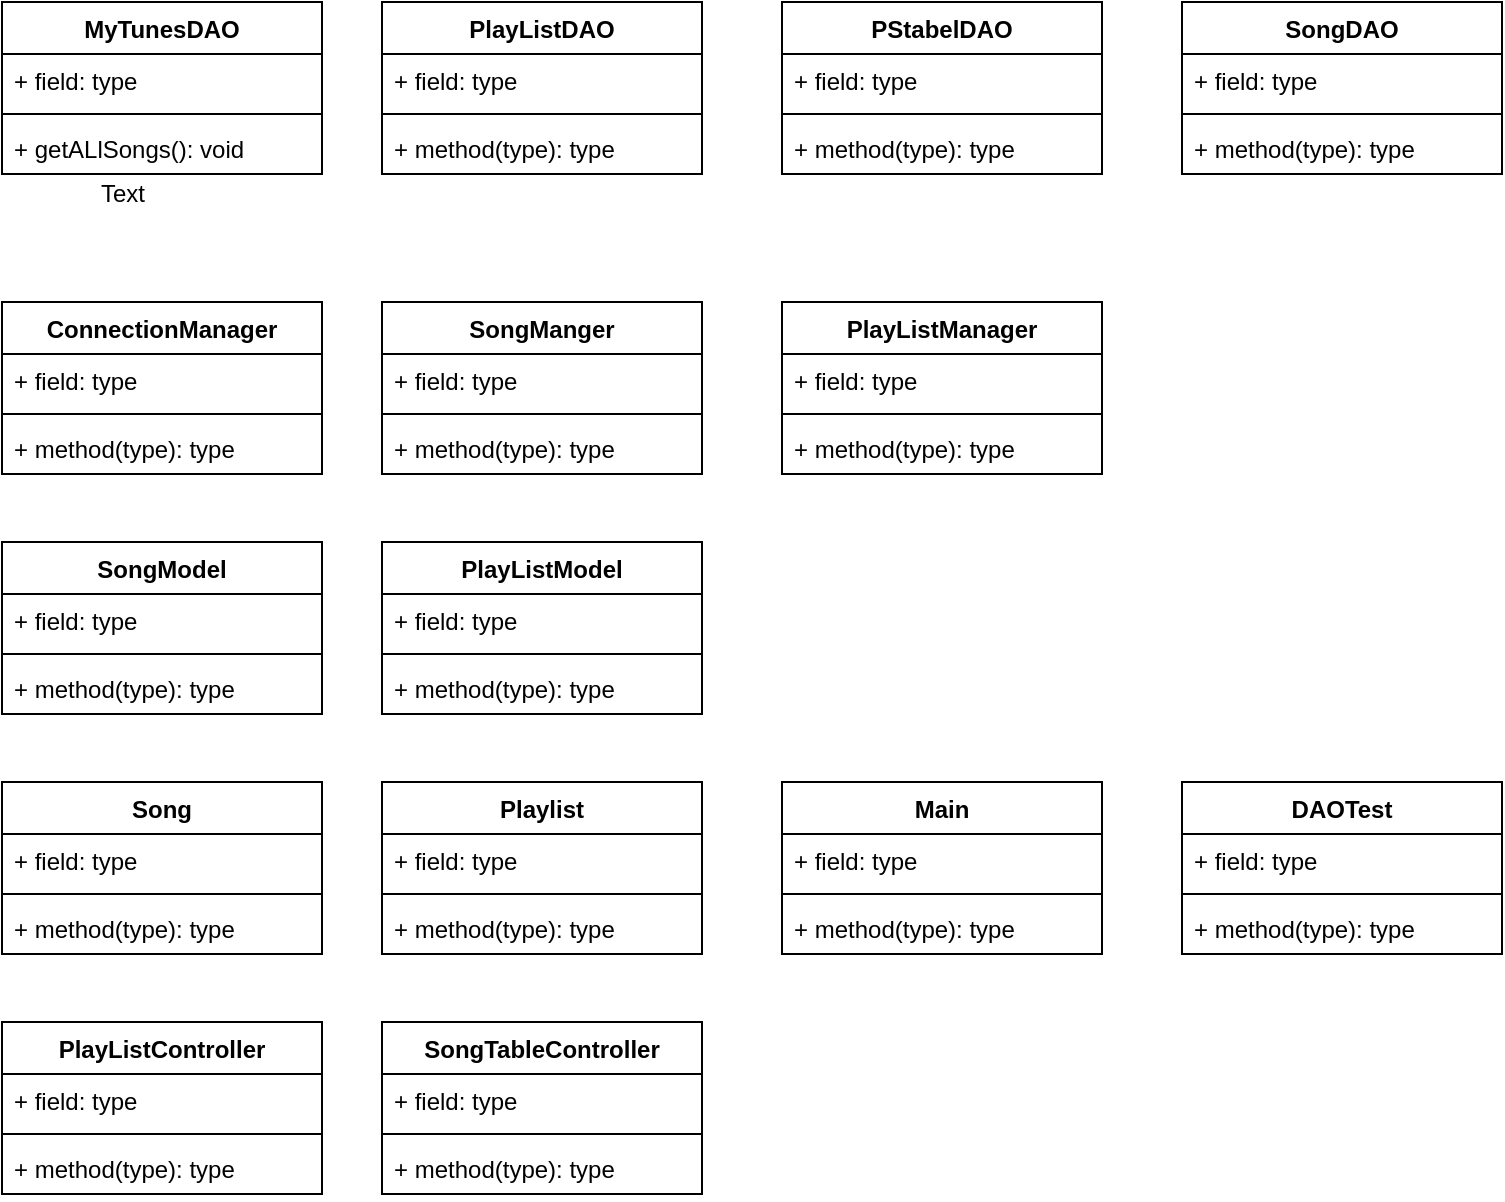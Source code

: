 <mxfile version="15.9.6" type="device"><diagram id="gUXkjXB3IcUq_erIYNJb" name="Page-1"><mxGraphModel dx="782" dy="460" grid="1" gridSize="10" guides="1" tooltips="1" connect="1" arrows="1" fold="1" page="1" pageScale="1" pageWidth="850" pageHeight="1100" math="0" shadow="0"><root><mxCell id="0"/><mxCell id="1" parent="0"/><mxCell id="qLNpRDDWJKRZtRUFgRu4-61" value="PlayListDAO" style="swimlane;fontStyle=1;align=center;verticalAlign=top;childLayout=stackLayout;horizontal=1;startSize=26;horizontalStack=0;resizeParent=1;resizeParentMax=0;resizeLast=0;collapsible=1;marginBottom=0;" vertex="1" parent="1"><mxGeometry x="200" y="10" width="160" height="86" as="geometry"/></mxCell><mxCell id="qLNpRDDWJKRZtRUFgRu4-62" value="+ field: type" style="text;strokeColor=none;fillColor=none;align=left;verticalAlign=top;spacingLeft=4;spacingRight=4;overflow=hidden;rotatable=0;points=[[0,0.5],[1,0.5]];portConstraint=eastwest;" vertex="1" parent="qLNpRDDWJKRZtRUFgRu4-61"><mxGeometry y="26" width="160" height="26" as="geometry"/></mxCell><mxCell id="qLNpRDDWJKRZtRUFgRu4-63" value="" style="line;strokeWidth=1;fillColor=none;align=left;verticalAlign=middle;spacingTop=-1;spacingLeft=3;spacingRight=3;rotatable=0;labelPosition=right;points=[];portConstraint=eastwest;" vertex="1" parent="qLNpRDDWJKRZtRUFgRu4-61"><mxGeometry y="52" width="160" height="8" as="geometry"/></mxCell><mxCell id="qLNpRDDWJKRZtRUFgRu4-64" value="+ method(type): type" style="text;strokeColor=none;fillColor=none;align=left;verticalAlign=top;spacingLeft=4;spacingRight=4;overflow=hidden;rotatable=0;points=[[0,0.5],[1,0.5]];portConstraint=eastwest;" vertex="1" parent="qLNpRDDWJKRZtRUFgRu4-61"><mxGeometry y="60" width="160" height="26" as="geometry"/></mxCell><mxCell id="qLNpRDDWJKRZtRUFgRu4-65" value="SongManger" style="swimlane;fontStyle=1;align=center;verticalAlign=top;childLayout=stackLayout;horizontal=1;startSize=26;horizontalStack=0;resizeParent=1;resizeParentMax=0;resizeLast=0;collapsible=1;marginBottom=0;" vertex="1" parent="1"><mxGeometry x="200" y="160" width="160" height="86" as="geometry"><mxRectangle x="20" y="10" width="100" height="26" as="alternateBounds"/></mxGeometry></mxCell><mxCell id="qLNpRDDWJKRZtRUFgRu4-66" value="+ field: type" style="text;strokeColor=none;fillColor=none;align=left;verticalAlign=top;spacingLeft=4;spacingRight=4;overflow=hidden;rotatable=0;points=[[0,0.5],[1,0.5]];portConstraint=eastwest;" vertex="1" parent="qLNpRDDWJKRZtRUFgRu4-65"><mxGeometry y="26" width="160" height="26" as="geometry"/></mxCell><mxCell id="qLNpRDDWJKRZtRUFgRu4-67" value="" style="line;strokeWidth=1;fillColor=none;align=left;verticalAlign=middle;spacingTop=-1;spacingLeft=3;spacingRight=3;rotatable=0;labelPosition=right;points=[];portConstraint=eastwest;" vertex="1" parent="qLNpRDDWJKRZtRUFgRu4-65"><mxGeometry y="52" width="160" height="8" as="geometry"/></mxCell><mxCell id="qLNpRDDWJKRZtRUFgRu4-68" value="+ method(type): type" style="text;strokeColor=none;fillColor=none;align=left;verticalAlign=top;spacingLeft=4;spacingRight=4;overflow=hidden;rotatable=0;points=[[0,0.5],[1,0.5]];portConstraint=eastwest;" vertex="1" parent="qLNpRDDWJKRZtRUFgRu4-65"><mxGeometry y="60" width="160" height="26" as="geometry"/></mxCell><mxCell id="qLNpRDDWJKRZtRUFgRu4-73" value="Playlist" style="swimlane;fontStyle=1;align=center;verticalAlign=top;childLayout=stackLayout;horizontal=1;startSize=26;horizontalStack=0;resizeParent=1;resizeParentMax=0;resizeLast=0;collapsible=1;marginBottom=0;" vertex="1" parent="1"><mxGeometry x="200" y="400" width="160" height="86" as="geometry"/></mxCell><mxCell id="qLNpRDDWJKRZtRUFgRu4-74" value="+ field: type" style="text;strokeColor=none;fillColor=none;align=left;verticalAlign=top;spacingLeft=4;spacingRight=4;overflow=hidden;rotatable=0;points=[[0,0.5],[1,0.5]];portConstraint=eastwest;" vertex="1" parent="qLNpRDDWJKRZtRUFgRu4-73"><mxGeometry y="26" width="160" height="26" as="geometry"/></mxCell><mxCell id="qLNpRDDWJKRZtRUFgRu4-75" value="" style="line;strokeWidth=1;fillColor=none;align=left;verticalAlign=middle;spacingTop=-1;spacingLeft=3;spacingRight=3;rotatable=0;labelPosition=right;points=[];portConstraint=eastwest;" vertex="1" parent="qLNpRDDWJKRZtRUFgRu4-73"><mxGeometry y="52" width="160" height="8" as="geometry"/></mxCell><mxCell id="qLNpRDDWJKRZtRUFgRu4-76" value="+ method(type): type" style="text;strokeColor=none;fillColor=none;align=left;verticalAlign=top;spacingLeft=4;spacingRight=4;overflow=hidden;rotatable=0;points=[[0,0.5],[1,0.5]];portConstraint=eastwest;" vertex="1" parent="qLNpRDDWJKRZtRUFgRu4-73"><mxGeometry y="60" width="160" height="26" as="geometry"/></mxCell><mxCell id="qLNpRDDWJKRZtRUFgRu4-77" value="Main" style="swimlane;fontStyle=1;align=center;verticalAlign=top;childLayout=stackLayout;horizontal=1;startSize=26;horizontalStack=0;resizeParent=1;resizeParentMax=0;resizeLast=0;collapsible=1;marginBottom=0;" vertex="1" parent="1"><mxGeometry x="400" y="400" width="160" height="86" as="geometry"/></mxCell><mxCell id="qLNpRDDWJKRZtRUFgRu4-78" value="+ field: type" style="text;strokeColor=none;fillColor=none;align=left;verticalAlign=top;spacingLeft=4;spacingRight=4;overflow=hidden;rotatable=0;points=[[0,0.5],[1,0.5]];portConstraint=eastwest;" vertex="1" parent="qLNpRDDWJKRZtRUFgRu4-77"><mxGeometry y="26" width="160" height="26" as="geometry"/></mxCell><mxCell id="qLNpRDDWJKRZtRUFgRu4-79" value="" style="line;strokeWidth=1;fillColor=none;align=left;verticalAlign=middle;spacingTop=-1;spacingLeft=3;spacingRight=3;rotatable=0;labelPosition=right;points=[];portConstraint=eastwest;" vertex="1" parent="qLNpRDDWJKRZtRUFgRu4-77"><mxGeometry y="52" width="160" height="8" as="geometry"/></mxCell><mxCell id="qLNpRDDWJKRZtRUFgRu4-80" value="+ method(type): type" style="text;strokeColor=none;fillColor=none;align=left;verticalAlign=top;spacingLeft=4;spacingRight=4;overflow=hidden;rotatable=0;points=[[0,0.5],[1,0.5]];portConstraint=eastwest;" vertex="1" parent="qLNpRDDWJKRZtRUFgRu4-77"><mxGeometry y="60" width="160" height="26" as="geometry"/></mxCell><mxCell id="qLNpRDDWJKRZtRUFgRu4-81" value="DAOTest" style="swimlane;fontStyle=1;align=center;verticalAlign=top;childLayout=stackLayout;horizontal=1;startSize=26;horizontalStack=0;resizeParent=1;resizeParentMax=0;resizeLast=0;collapsible=1;marginBottom=0;" vertex="1" parent="1"><mxGeometry x="600" y="400" width="160" height="86" as="geometry"/></mxCell><mxCell id="qLNpRDDWJKRZtRUFgRu4-82" value="+ field: type" style="text;strokeColor=none;fillColor=none;align=left;verticalAlign=top;spacingLeft=4;spacingRight=4;overflow=hidden;rotatable=0;points=[[0,0.5],[1,0.5]];portConstraint=eastwest;" vertex="1" parent="qLNpRDDWJKRZtRUFgRu4-81"><mxGeometry y="26" width="160" height="26" as="geometry"/></mxCell><mxCell id="qLNpRDDWJKRZtRUFgRu4-83" value="" style="line;strokeWidth=1;fillColor=none;align=left;verticalAlign=middle;spacingTop=-1;spacingLeft=3;spacingRight=3;rotatable=0;labelPosition=right;points=[];portConstraint=eastwest;" vertex="1" parent="qLNpRDDWJKRZtRUFgRu4-81"><mxGeometry y="52" width="160" height="8" as="geometry"/></mxCell><mxCell id="qLNpRDDWJKRZtRUFgRu4-84" value="+ method(type): type" style="text;strokeColor=none;fillColor=none;align=left;verticalAlign=top;spacingLeft=4;spacingRight=4;overflow=hidden;rotatable=0;points=[[0,0.5],[1,0.5]];portConstraint=eastwest;" vertex="1" parent="qLNpRDDWJKRZtRUFgRu4-81"><mxGeometry y="60" width="160" height="26" as="geometry"/></mxCell><mxCell id="qLNpRDDWJKRZtRUFgRu4-85" value="SongTableController" style="swimlane;fontStyle=1;align=center;verticalAlign=top;childLayout=stackLayout;horizontal=1;startSize=26;horizontalStack=0;resizeParent=1;resizeParentMax=0;resizeLast=0;collapsible=1;marginBottom=0;" vertex="1" parent="1"><mxGeometry x="200" y="520" width="160" height="86" as="geometry"/></mxCell><mxCell id="qLNpRDDWJKRZtRUFgRu4-86" value="+ field: type" style="text;strokeColor=none;fillColor=none;align=left;verticalAlign=top;spacingLeft=4;spacingRight=4;overflow=hidden;rotatable=0;points=[[0,0.5],[1,0.5]];portConstraint=eastwest;" vertex="1" parent="qLNpRDDWJKRZtRUFgRu4-85"><mxGeometry y="26" width="160" height="26" as="geometry"/></mxCell><mxCell id="qLNpRDDWJKRZtRUFgRu4-87" value="" style="line;strokeWidth=1;fillColor=none;align=left;verticalAlign=middle;spacingTop=-1;spacingLeft=3;spacingRight=3;rotatable=0;labelPosition=right;points=[];portConstraint=eastwest;" vertex="1" parent="qLNpRDDWJKRZtRUFgRu4-85"><mxGeometry y="52" width="160" height="8" as="geometry"/></mxCell><mxCell id="qLNpRDDWJKRZtRUFgRu4-88" value="+ method(type): type" style="text;strokeColor=none;fillColor=none;align=left;verticalAlign=top;spacingLeft=4;spacingRight=4;overflow=hidden;rotatable=0;points=[[0,0.5],[1,0.5]];portConstraint=eastwest;" vertex="1" parent="qLNpRDDWJKRZtRUFgRu4-85"><mxGeometry y="60" width="160" height="26" as="geometry"/></mxCell><mxCell id="qLNpRDDWJKRZtRUFgRu4-89" value="SongDAO" style="swimlane;fontStyle=1;align=center;verticalAlign=top;childLayout=stackLayout;horizontal=1;startSize=26;horizontalStack=0;resizeParent=1;resizeParentMax=0;resizeLast=0;collapsible=1;marginBottom=0;" vertex="1" parent="1"><mxGeometry x="600" y="10" width="160" height="86" as="geometry"/></mxCell><mxCell id="qLNpRDDWJKRZtRUFgRu4-90" value="+ field: type" style="text;strokeColor=none;fillColor=none;align=left;verticalAlign=top;spacingLeft=4;spacingRight=4;overflow=hidden;rotatable=0;points=[[0,0.5],[1,0.5]];portConstraint=eastwest;" vertex="1" parent="qLNpRDDWJKRZtRUFgRu4-89"><mxGeometry y="26" width="160" height="26" as="geometry"/></mxCell><mxCell id="qLNpRDDWJKRZtRUFgRu4-91" value="" style="line;strokeWidth=1;fillColor=none;align=left;verticalAlign=middle;spacingTop=-1;spacingLeft=3;spacingRight=3;rotatable=0;labelPosition=right;points=[];portConstraint=eastwest;" vertex="1" parent="qLNpRDDWJKRZtRUFgRu4-89"><mxGeometry y="52" width="160" height="8" as="geometry"/></mxCell><mxCell id="qLNpRDDWJKRZtRUFgRu4-92" value="+ method(type): type" style="text;strokeColor=none;fillColor=none;align=left;verticalAlign=top;spacingLeft=4;spacingRight=4;overflow=hidden;rotatable=0;points=[[0,0.5],[1,0.5]];portConstraint=eastwest;" vertex="1" parent="qLNpRDDWJKRZtRUFgRu4-89"><mxGeometry y="60" width="160" height="26" as="geometry"/></mxCell><mxCell id="qLNpRDDWJKRZtRUFgRu4-93" value="Song" style="swimlane;fontStyle=1;align=center;verticalAlign=top;childLayout=stackLayout;horizontal=1;startSize=26;horizontalStack=0;resizeParent=1;resizeParentMax=0;resizeLast=0;collapsible=1;marginBottom=0;" vertex="1" parent="1"><mxGeometry x="10" y="400" width="160" height="86" as="geometry"/></mxCell><mxCell id="qLNpRDDWJKRZtRUFgRu4-94" value="+ field: type" style="text;strokeColor=none;fillColor=none;align=left;verticalAlign=top;spacingLeft=4;spacingRight=4;overflow=hidden;rotatable=0;points=[[0,0.5],[1,0.5]];portConstraint=eastwest;" vertex="1" parent="qLNpRDDWJKRZtRUFgRu4-93"><mxGeometry y="26" width="160" height="26" as="geometry"/></mxCell><mxCell id="qLNpRDDWJKRZtRUFgRu4-95" value="" style="line;strokeWidth=1;fillColor=none;align=left;verticalAlign=middle;spacingTop=-1;spacingLeft=3;spacingRight=3;rotatable=0;labelPosition=right;points=[];portConstraint=eastwest;" vertex="1" parent="qLNpRDDWJKRZtRUFgRu4-93"><mxGeometry y="52" width="160" height="8" as="geometry"/></mxCell><mxCell id="qLNpRDDWJKRZtRUFgRu4-96" value="+ method(type): type" style="text;strokeColor=none;fillColor=none;align=left;verticalAlign=top;spacingLeft=4;spacingRight=4;overflow=hidden;rotatable=0;points=[[0,0.5],[1,0.5]];portConstraint=eastwest;" vertex="1" parent="qLNpRDDWJKRZtRUFgRu4-93"><mxGeometry y="60" width="160" height="26" as="geometry"/></mxCell><mxCell id="qLNpRDDWJKRZtRUFgRu4-97" value="PlayListController" style="swimlane;fontStyle=1;align=center;verticalAlign=top;childLayout=stackLayout;horizontal=1;startSize=26;horizontalStack=0;resizeParent=1;resizeParentMax=0;resizeLast=0;collapsible=1;marginBottom=0;" vertex="1" parent="1"><mxGeometry x="10" y="520" width="160" height="86" as="geometry"/></mxCell><mxCell id="qLNpRDDWJKRZtRUFgRu4-98" value="+ field: type" style="text;strokeColor=none;fillColor=none;align=left;verticalAlign=top;spacingLeft=4;spacingRight=4;overflow=hidden;rotatable=0;points=[[0,0.5],[1,0.5]];portConstraint=eastwest;" vertex="1" parent="qLNpRDDWJKRZtRUFgRu4-97"><mxGeometry y="26" width="160" height="26" as="geometry"/></mxCell><mxCell id="qLNpRDDWJKRZtRUFgRu4-99" value="" style="line;strokeWidth=1;fillColor=none;align=left;verticalAlign=middle;spacingTop=-1;spacingLeft=3;spacingRight=3;rotatable=0;labelPosition=right;points=[];portConstraint=eastwest;" vertex="1" parent="qLNpRDDWJKRZtRUFgRu4-97"><mxGeometry y="52" width="160" height="8" as="geometry"/></mxCell><mxCell id="qLNpRDDWJKRZtRUFgRu4-100" value="+ method(type): type" style="text;strokeColor=none;fillColor=none;align=left;verticalAlign=top;spacingLeft=4;spacingRight=4;overflow=hidden;rotatable=0;points=[[0,0.5],[1,0.5]];portConstraint=eastwest;" vertex="1" parent="qLNpRDDWJKRZtRUFgRu4-97"><mxGeometry y="60" width="160" height="26" as="geometry"/></mxCell><mxCell id="qLNpRDDWJKRZtRUFgRu4-101" value="PlayListModel" style="swimlane;fontStyle=1;align=center;verticalAlign=top;childLayout=stackLayout;horizontal=1;startSize=26;horizontalStack=0;resizeParent=1;resizeParentMax=0;resizeLast=0;collapsible=1;marginBottom=0;" vertex="1" parent="1"><mxGeometry x="200" y="280" width="160" height="86" as="geometry"/></mxCell><mxCell id="qLNpRDDWJKRZtRUFgRu4-102" value="+ field: type" style="text;strokeColor=none;fillColor=none;align=left;verticalAlign=top;spacingLeft=4;spacingRight=4;overflow=hidden;rotatable=0;points=[[0,0.5],[1,0.5]];portConstraint=eastwest;" vertex="1" parent="qLNpRDDWJKRZtRUFgRu4-101"><mxGeometry y="26" width="160" height="26" as="geometry"/></mxCell><mxCell id="qLNpRDDWJKRZtRUFgRu4-103" value="" style="line;strokeWidth=1;fillColor=none;align=left;verticalAlign=middle;spacingTop=-1;spacingLeft=3;spacingRight=3;rotatable=0;labelPosition=right;points=[];portConstraint=eastwest;" vertex="1" parent="qLNpRDDWJKRZtRUFgRu4-101"><mxGeometry y="52" width="160" height="8" as="geometry"/></mxCell><mxCell id="qLNpRDDWJKRZtRUFgRu4-104" value="+ method(type): type" style="text;strokeColor=none;fillColor=none;align=left;verticalAlign=top;spacingLeft=4;spacingRight=4;overflow=hidden;rotatable=0;points=[[0,0.5],[1,0.5]];portConstraint=eastwest;" vertex="1" parent="qLNpRDDWJKRZtRUFgRu4-101"><mxGeometry y="60" width="160" height="26" as="geometry"/></mxCell><mxCell id="qLNpRDDWJKRZtRUFgRu4-105" value="SongModel" style="swimlane;fontStyle=1;align=center;verticalAlign=top;childLayout=stackLayout;horizontal=1;startSize=26;horizontalStack=0;resizeParent=1;resizeParentMax=0;resizeLast=0;collapsible=1;marginBottom=0;" vertex="1" parent="1"><mxGeometry x="10" y="280" width="160" height="86" as="geometry"/></mxCell><mxCell id="qLNpRDDWJKRZtRUFgRu4-106" value="+ field: type" style="text;strokeColor=none;fillColor=none;align=left;verticalAlign=top;spacingLeft=4;spacingRight=4;overflow=hidden;rotatable=0;points=[[0,0.5],[1,0.5]];portConstraint=eastwest;" vertex="1" parent="qLNpRDDWJKRZtRUFgRu4-105"><mxGeometry y="26" width="160" height="26" as="geometry"/></mxCell><mxCell id="qLNpRDDWJKRZtRUFgRu4-107" value="" style="line;strokeWidth=1;fillColor=none;align=left;verticalAlign=middle;spacingTop=-1;spacingLeft=3;spacingRight=3;rotatable=0;labelPosition=right;points=[];portConstraint=eastwest;" vertex="1" parent="qLNpRDDWJKRZtRUFgRu4-105"><mxGeometry y="52" width="160" height="8" as="geometry"/></mxCell><mxCell id="qLNpRDDWJKRZtRUFgRu4-108" value="+ method(type): type" style="text;strokeColor=none;fillColor=none;align=left;verticalAlign=top;spacingLeft=4;spacingRight=4;overflow=hidden;rotatable=0;points=[[0,0.5],[1,0.5]];portConstraint=eastwest;" vertex="1" parent="qLNpRDDWJKRZtRUFgRu4-105"><mxGeometry y="60" width="160" height="26" as="geometry"/></mxCell><mxCell id="qLNpRDDWJKRZtRUFgRu4-109" value="PStabelDAO" style="swimlane;fontStyle=1;align=center;verticalAlign=top;childLayout=stackLayout;horizontal=1;startSize=26;horizontalStack=0;resizeParent=1;resizeParentMax=0;resizeLast=0;collapsible=1;marginBottom=0;" vertex="1" parent="1"><mxGeometry x="400" y="10" width="160" height="86" as="geometry"/></mxCell><mxCell id="qLNpRDDWJKRZtRUFgRu4-110" value="+ field: type" style="text;strokeColor=none;fillColor=none;align=left;verticalAlign=top;spacingLeft=4;spacingRight=4;overflow=hidden;rotatable=0;points=[[0,0.5],[1,0.5]];portConstraint=eastwest;" vertex="1" parent="qLNpRDDWJKRZtRUFgRu4-109"><mxGeometry y="26" width="160" height="26" as="geometry"/></mxCell><mxCell id="qLNpRDDWJKRZtRUFgRu4-111" value="" style="line;strokeWidth=1;fillColor=none;align=left;verticalAlign=middle;spacingTop=-1;spacingLeft=3;spacingRight=3;rotatable=0;labelPosition=right;points=[];portConstraint=eastwest;" vertex="1" parent="qLNpRDDWJKRZtRUFgRu4-109"><mxGeometry y="52" width="160" height="8" as="geometry"/></mxCell><mxCell id="qLNpRDDWJKRZtRUFgRu4-112" value="+ method(type): type" style="text;strokeColor=none;fillColor=none;align=left;verticalAlign=top;spacingLeft=4;spacingRight=4;overflow=hidden;rotatable=0;points=[[0,0.5],[1,0.5]];portConstraint=eastwest;" vertex="1" parent="qLNpRDDWJKRZtRUFgRu4-109"><mxGeometry y="60" width="160" height="26" as="geometry"/></mxCell><mxCell id="qLNpRDDWJKRZtRUFgRu4-113" value="MyTunesDAO" style="swimlane;fontStyle=1;align=center;verticalAlign=top;childLayout=stackLayout;horizontal=1;startSize=26;horizontalStack=0;resizeParent=1;resizeParentMax=0;resizeLast=0;collapsible=1;marginBottom=0;" vertex="1" parent="1"><mxGeometry x="10" y="10" width="160" height="86" as="geometry"/></mxCell><mxCell id="qLNpRDDWJKRZtRUFgRu4-114" value="+ field: type" style="text;strokeColor=none;fillColor=none;align=left;verticalAlign=top;spacingLeft=4;spacingRight=4;overflow=hidden;rotatable=0;points=[[0,0.5],[1,0.5]];portConstraint=eastwest;" vertex="1" parent="qLNpRDDWJKRZtRUFgRu4-113"><mxGeometry y="26" width="160" height="26" as="geometry"/></mxCell><mxCell id="qLNpRDDWJKRZtRUFgRu4-115" value="" style="line;strokeWidth=1;fillColor=none;align=left;verticalAlign=middle;spacingTop=-1;spacingLeft=3;spacingRight=3;rotatable=0;labelPosition=right;points=[];portConstraint=eastwest;" vertex="1" parent="qLNpRDDWJKRZtRUFgRu4-113"><mxGeometry y="52" width="160" height="8" as="geometry"/></mxCell><mxCell id="qLNpRDDWJKRZtRUFgRu4-116" value="+ getALlSongs(): void" style="text;strokeColor=none;fillColor=none;align=left;verticalAlign=top;spacingLeft=4;spacingRight=4;overflow=hidden;rotatable=0;points=[[0,0.5],[1,0.5]];portConstraint=eastwest;" vertex="1" parent="qLNpRDDWJKRZtRUFgRu4-113"><mxGeometry y="60" width="160" height="26" as="geometry"/></mxCell><mxCell id="qLNpRDDWJKRZtRUFgRu4-117" value="ConnectionManager" style="swimlane;fontStyle=1;align=center;verticalAlign=top;childLayout=stackLayout;horizontal=1;startSize=26;horizontalStack=0;resizeParent=1;resizeParentMax=0;resizeLast=0;collapsible=1;marginBottom=0;" vertex="1" parent="1"><mxGeometry x="10" y="160" width="160" height="86" as="geometry"/></mxCell><mxCell id="qLNpRDDWJKRZtRUFgRu4-118" value="+ field: type" style="text;strokeColor=none;fillColor=none;align=left;verticalAlign=top;spacingLeft=4;spacingRight=4;overflow=hidden;rotatable=0;points=[[0,0.5],[1,0.5]];portConstraint=eastwest;" vertex="1" parent="qLNpRDDWJKRZtRUFgRu4-117"><mxGeometry y="26" width="160" height="26" as="geometry"/></mxCell><mxCell id="qLNpRDDWJKRZtRUFgRu4-119" value="" style="line;strokeWidth=1;fillColor=none;align=left;verticalAlign=middle;spacingTop=-1;spacingLeft=3;spacingRight=3;rotatable=0;labelPosition=right;points=[];portConstraint=eastwest;" vertex="1" parent="qLNpRDDWJKRZtRUFgRu4-117"><mxGeometry y="52" width="160" height="8" as="geometry"/></mxCell><mxCell id="qLNpRDDWJKRZtRUFgRu4-120" value="+ method(type): type" style="text;strokeColor=none;fillColor=none;align=left;verticalAlign=top;spacingLeft=4;spacingRight=4;overflow=hidden;rotatable=0;points=[[0,0.5],[1,0.5]];portConstraint=eastwest;" vertex="1" parent="qLNpRDDWJKRZtRUFgRu4-117"><mxGeometry y="60" width="160" height="26" as="geometry"/></mxCell><mxCell id="qLNpRDDWJKRZtRUFgRu4-121" value="PlayListManager" style="swimlane;fontStyle=1;align=center;verticalAlign=top;childLayout=stackLayout;horizontal=1;startSize=26;horizontalStack=0;resizeParent=1;resizeParentMax=0;resizeLast=0;collapsible=1;marginBottom=0;" vertex="1" parent="1"><mxGeometry x="400" y="160" width="160" height="86" as="geometry"/></mxCell><mxCell id="qLNpRDDWJKRZtRUFgRu4-122" value="+ field: type" style="text;strokeColor=none;fillColor=none;align=left;verticalAlign=top;spacingLeft=4;spacingRight=4;overflow=hidden;rotatable=0;points=[[0,0.5],[1,0.5]];portConstraint=eastwest;" vertex="1" parent="qLNpRDDWJKRZtRUFgRu4-121"><mxGeometry y="26" width="160" height="26" as="geometry"/></mxCell><mxCell id="qLNpRDDWJKRZtRUFgRu4-123" value="" style="line;strokeWidth=1;fillColor=none;align=left;verticalAlign=middle;spacingTop=-1;spacingLeft=3;spacingRight=3;rotatable=0;labelPosition=right;points=[];portConstraint=eastwest;" vertex="1" parent="qLNpRDDWJKRZtRUFgRu4-121"><mxGeometry y="52" width="160" height="8" as="geometry"/></mxCell><mxCell id="qLNpRDDWJKRZtRUFgRu4-124" value="+ method(type): type" style="text;strokeColor=none;fillColor=none;align=left;verticalAlign=top;spacingLeft=4;spacingRight=4;overflow=hidden;rotatable=0;points=[[0,0.5],[1,0.5]];portConstraint=eastwest;" vertex="1" parent="qLNpRDDWJKRZtRUFgRu4-121"><mxGeometry y="60" width="160" height="26" as="geometry"/></mxCell><mxCell id="qLNpRDDWJKRZtRUFgRu4-131" value="Text" style="text;html=1;resizable=0;autosize=1;align=center;verticalAlign=middle;points=[];fillColor=none;strokeColor=none;rounded=0;" vertex="1" parent="1"><mxGeometry x="50" y="96" width="40" height="20" as="geometry"/></mxCell></root></mxGraphModel></diagram></mxfile>